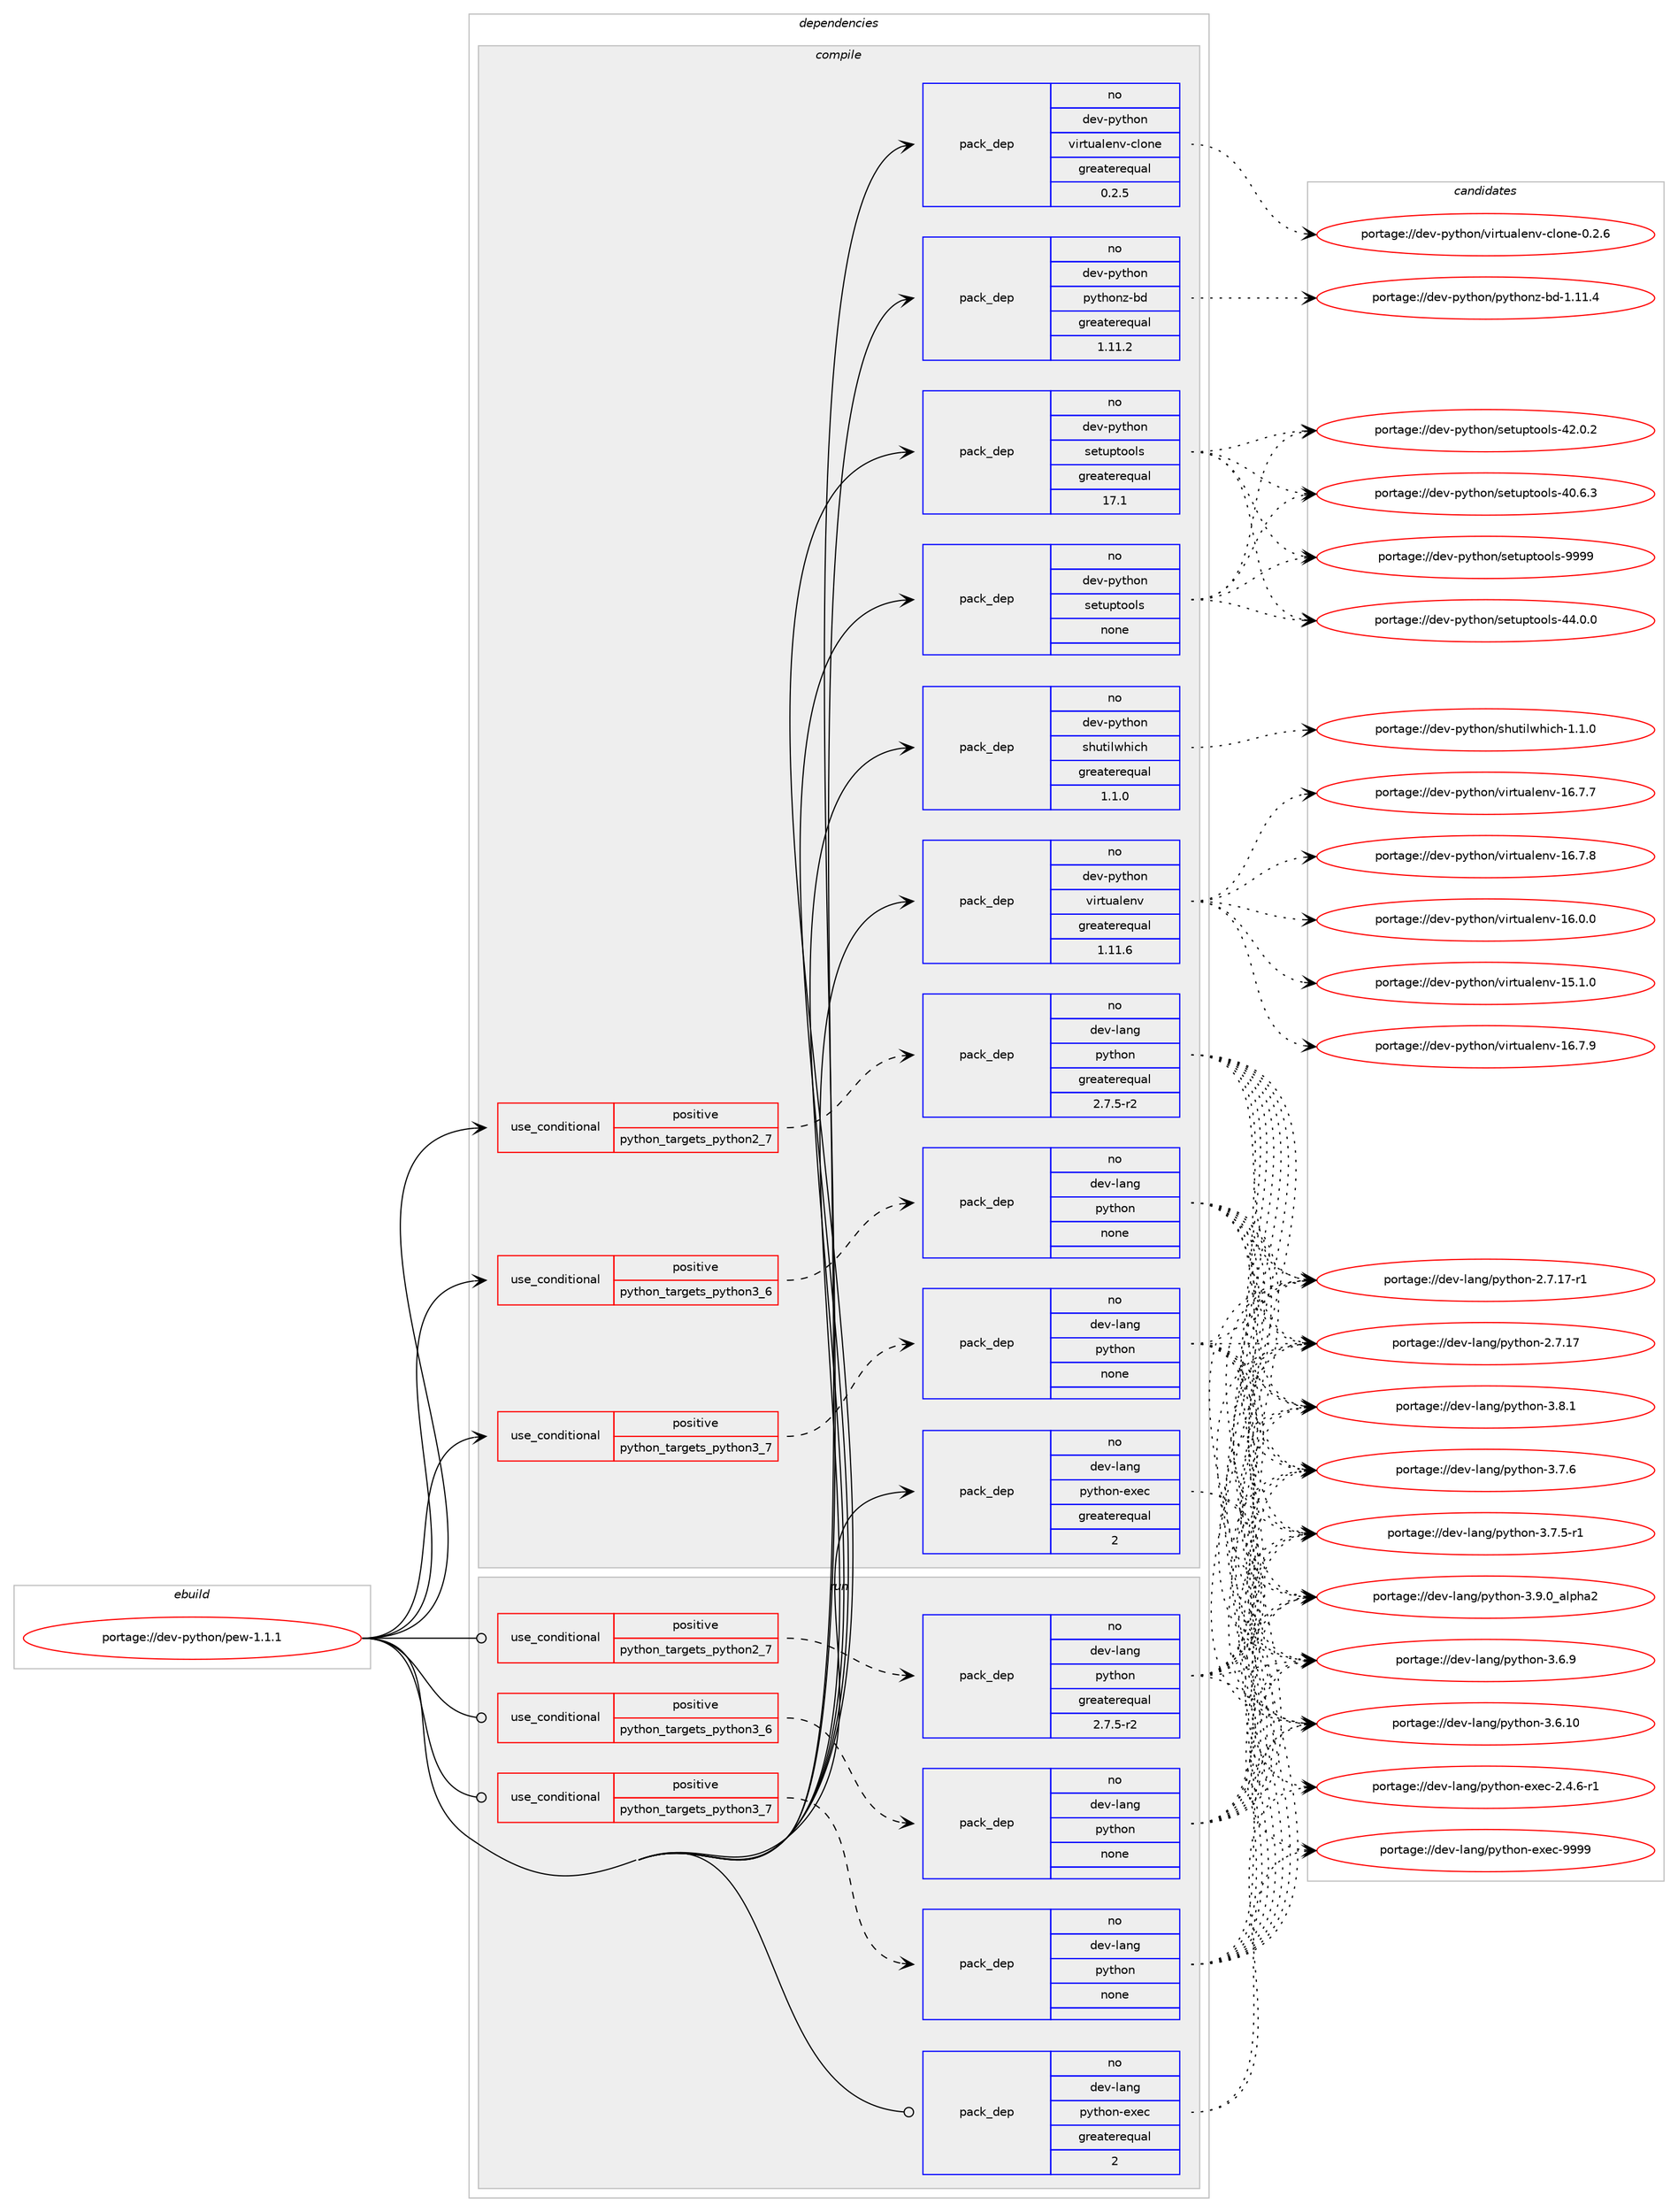 digraph prolog {

# *************
# Graph options
# *************

newrank=true;
concentrate=true;
compound=true;
graph [rankdir=LR,fontname=Helvetica,fontsize=10,ranksep=1.5];#, ranksep=2.5, nodesep=0.2];
edge  [arrowhead=vee];
node  [fontname=Helvetica,fontsize=10];

# **********
# The ebuild
# **********

subgraph cluster_leftcol {
color=gray;
rank=same;
label=<<i>ebuild</i>>;
id [label="portage://dev-python/pew-1.1.1", color=red, width=4, href="../dev-python/pew-1.1.1.svg"];
}

# ****************
# The dependencies
# ****************

subgraph cluster_midcol {
color=gray;
label=<<i>dependencies</i>>;
subgraph cluster_compile {
fillcolor="#eeeeee";
style=filled;
label=<<i>compile</i>>;
subgraph cond110998 {
dependency442740 [label=<<TABLE BORDER="0" CELLBORDER="1" CELLSPACING="0" CELLPADDING="4"><TR><TD ROWSPAN="3" CELLPADDING="10">use_conditional</TD></TR><TR><TD>positive</TD></TR><TR><TD>python_targets_python2_7</TD></TR></TABLE>>, shape=none, color=red];
subgraph pack326800 {
dependency442741 [label=<<TABLE BORDER="0" CELLBORDER="1" CELLSPACING="0" CELLPADDING="4" WIDTH="220"><TR><TD ROWSPAN="6" CELLPADDING="30">pack_dep</TD></TR><TR><TD WIDTH="110">no</TD></TR><TR><TD>dev-lang</TD></TR><TR><TD>python</TD></TR><TR><TD>greaterequal</TD></TR><TR><TD>2.7.5-r2</TD></TR></TABLE>>, shape=none, color=blue];
}
dependency442740:e -> dependency442741:w [weight=20,style="dashed",arrowhead="vee"];
}
id:e -> dependency442740:w [weight=20,style="solid",arrowhead="vee"];
subgraph cond110999 {
dependency442742 [label=<<TABLE BORDER="0" CELLBORDER="1" CELLSPACING="0" CELLPADDING="4"><TR><TD ROWSPAN="3" CELLPADDING="10">use_conditional</TD></TR><TR><TD>positive</TD></TR><TR><TD>python_targets_python3_6</TD></TR></TABLE>>, shape=none, color=red];
subgraph pack326801 {
dependency442743 [label=<<TABLE BORDER="0" CELLBORDER="1" CELLSPACING="0" CELLPADDING="4" WIDTH="220"><TR><TD ROWSPAN="6" CELLPADDING="30">pack_dep</TD></TR><TR><TD WIDTH="110">no</TD></TR><TR><TD>dev-lang</TD></TR><TR><TD>python</TD></TR><TR><TD>none</TD></TR><TR><TD></TD></TR></TABLE>>, shape=none, color=blue];
}
dependency442742:e -> dependency442743:w [weight=20,style="dashed",arrowhead="vee"];
}
id:e -> dependency442742:w [weight=20,style="solid",arrowhead="vee"];
subgraph cond111000 {
dependency442744 [label=<<TABLE BORDER="0" CELLBORDER="1" CELLSPACING="0" CELLPADDING="4"><TR><TD ROWSPAN="3" CELLPADDING="10">use_conditional</TD></TR><TR><TD>positive</TD></TR><TR><TD>python_targets_python3_7</TD></TR></TABLE>>, shape=none, color=red];
subgraph pack326802 {
dependency442745 [label=<<TABLE BORDER="0" CELLBORDER="1" CELLSPACING="0" CELLPADDING="4" WIDTH="220"><TR><TD ROWSPAN="6" CELLPADDING="30">pack_dep</TD></TR><TR><TD WIDTH="110">no</TD></TR><TR><TD>dev-lang</TD></TR><TR><TD>python</TD></TR><TR><TD>none</TD></TR><TR><TD></TD></TR></TABLE>>, shape=none, color=blue];
}
dependency442744:e -> dependency442745:w [weight=20,style="dashed",arrowhead="vee"];
}
id:e -> dependency442744:w [weight=20,style="solid",arrowhead="vee"];
subgraph pack326803 {
dependency442746 [label=<<TABLE BORDER="0" CELLBORDER="1" CELLSPACING="0" CELLPADDING="4" WIDTH="220"><TR><TD ROWSPAN="6" CELLPADDING="30">pack_dep</TD></TR><TR><TD WIDTH="110">no</TD></TR><TR><TD>dev-lang</TD></TR><TR><TD>python-exec</TD></TR><TR><TD>greaterequal</TD></TR><TR><TD>2</TD></TR></TABLE>>, shape=none, color=blue];
}
id:e -> dependency442746:w [weight=20,style="solid",arrowhead="vee"];
subgraph pack326804 {
dependency442747 [label=<<TABLE BORDER="0" CELLBORDER="1" CELLSPACING="0" CELLPADDING="4" WIDTH="220"><TR><TD ROWSPAN="6" CELLPADDING="30">pack_dep</TD></TR><TR><TD WIDTH="110">no</TD></TR><TR><TD>dev-python</TD></TR><TR><TD>pythonz-bd</TD></TR><TR><TD>greaterequal</TD></TR><TR><TD>1.11.2</TD></TR></TABLE>>, shape=none, color=blue];
}
id:e -> dependency442747:w [weight=20,style="solid",arrowhead="vee"];
subgraph pack326805 {
dependency442748 [label=<<TABLE BORDER="0" CELLBORDER="1" CELLSPACING="0" CELLPADDING="4" WIDTH="220"><TR><TD ROWSPAN="6" CELLPADDING="30">pack_dep</TD></TR><TR><TD WIDTH="110">no</TD></TR><TR><TD>dev-python</TD></TR><TR><TD>setuptools</TD></TR><TR><TD>greaterequal</TD></TR><TR><TD>17.1</TD></TR></TABLE>>, shape=none, color=blue];
}
id:e -> dependency442748:w [weight=20,style="solid",arrowhead="vee"];
subgraph pack326806 {
dependency442749 [label=<<TABLE BORDER="0" CELLBORDER="1" CELLSPACING="0" CELLPADDING="4" WIDTH="220"><TR><TD ROWSPAN="6" CELLPADDING="30">pack_dep</TD></TR><TR><TD WIDTH="110">no</TD></TR><TR><TD>dev-python</TD></TR><TR><TD>setuptools</TD></TR><TR><TD>none</TD></TR><TR><TD></TD></TR></TABLE>>, shape=none, color=blue];
}
id:e -> dependency442749:w [weight=20,style="solid",arrowhead="vee"];
subgraph pack326807 {
dependency442750 [label=<<TABLE BORDER="0" CELLBORDER="1" CELLSPACING="0" CELLPADDING="4" WIDTH="220"><TR><TD ROWSPAN="6" CELLPADDING="30">pack_dep</TD></TR><TR><TD WIDTH="110">no</TD></TR><TR><TD>dev-python</TD></TR><TR><TD>shutilwhich</TD></TR><TR><TD>greaterequal</TD></TR><TR><TD>1.1.0</TD></TR></TABLE>>, shape=none, color=blue];
}
id:e -> dependency442750:w [weight=20,style="solid",arrowhead="vee"];
subgraph pack326808 {
dependency442751 [label=<<TABLE BORDER="0" CELLBORDER="1" CELLSPACING="0" CELLPADDING="4" WIDTH="220"><TR><TD ROWSPAN="6" CELLPADDING="30">pack_dep</TD></TR><TR><TD WIDTH="110">no</TD></TR><TR><TD>dev-python</TD></TR><TR><TD>virtualenv</TD></TR><TR><TD>greaterequal</TD></TR><TR><TD>1.11.6</TD></TR></TABLE>>, shape=none, color=blue];
}
id:e -> dependency442751:w [weight=20,style="solid",arrowhead="vee"];
subgraph pack326809 {
dependency442752 [label=<<TABLE BORDER="0" CELLBORDER="1" CELLSPACING="0" CELLPADDING="4" WIDTH="220"><TR><TD ROWSPAN="6" CELLPADDING="30">pack_dep</TD></TR><TR><TD WIDTH="110">no</TD></TR><TR><TD>dev-python</TD></TR><TR><TD>virtualenv-clone</TD></TR><TR><TD>greaterequal</TD></TR><TR><TD>0.2.5</TD></TR></TABLE>>, shape=none, color=blue];
}
id:e -> dependency442752:w [weight=20,style="solid",arrowhead="vee"];
}
subgraph cluster_compileandrun {
fillcolor="#eeeeee";
style=filled;
label=<<i>compile and run</i>>;
}
subgraph cluster_run {
fillcolor="#eeeeee";
style=filled;
label=<<i>run</i>>;
subgraph cond111001 {
dependency442753 [label=<<TABLE BORDER="0" CELLBORDER="1" CELLSPACING="0" CELLPADDING="4"><TR><TD ROWSPAN="3" CELLPADDING="10">use_conditional</TD></TR><TR><TD>positive</TD></TR><TR><TD>python_targets_python2_7</TD></TR></TABLE>>, shape=none, color=red];
subgraph pack326810 {
dependency442754 [label=<<TABLE BORDER="0" CELLBORDER="1" CELLSPACING="0" CELLPADDING="4" WIDTH="220"><TR><TD ROWSPAN="6" CELLPADDING="30">pack_dep</TD></TR><TR><TD WIDTH="110">no</TD></TR><TR><TD>dev-lang</TD></TR><TR><TD>python</TD></TR><TR><TD>greaterequal</TD></TR><TR><TD>2.7.5-r2</TD></TR></TABLE>>, shape=none, color=blue];
}
dependency442753:e -> dependency442754:w [weight=20,style="dashed",arrowhead="vee"];
}
id:e -> dependency442753:w [weight=20,style="solid",arrowhead="odot"];
subgraph cond111002 {
dependency442755 [label=<<TABLE BORDER="0" CELLBORDER="1" CELLSPACING="0" CELLPADDING="4"><TR><TD ROWSPAN="3" CELLPADDING="10">use_conditional</TD></TR><TR><TD>positive</TD></TR><TR><TD>python_targets_python3_6</TD></TR></TABLE>>, shape=none, color=red];
subgraph pack326811 {
dependency442756 [label=<<TABLE BORDER="0" CELLBORDER="1" CELLSPACING="0" CELLPADDING="4" WIDTH="220"><TR><TD ROWSPAN="6" CELLPADDING="30">pack_dep</TD></TR><TR><TD WIDTH="110">no</TD></TR><TR><TD>dev-lang</TD></TR><TR><TD>python</TD></TR><TR><TD>none</TD></TR><TR><TD></TD></TR></TABLE>>, shape=none, color=blue];
}
dependency442755:e -> dependency442756:w [weight=20,style="dashed",arrowhead="vee"];
}
id:e -> dependency442755:w [weight=20,style="solid",arrowhead="odot"];
subgraph cond111003 {
dependency442757 [label=<<TABLE BORDER="0" CELLBORDER="1" CELLSPACING="0" CELLPADDING="4"><TR><TD ROWSPAN="3" CELLPADDING="10">use_conditional</TD></TR><TR><TD>positive</TD></TR><TR><TD>python_targets_python3_7</TD></TR></TABLE>>, shape=none, color=red];
subgraph pack326812 {
dependency442758 [label=<<TABLE BORDER="0" CELLBORDER="1" CELLSPACING="0" CELLPADDING="4" WIDTH="220"><TR><TD ROWSPAN="6" CELLPADDING="30">pack_dep</TD></TR><TR><TD WIDTH="110">no</TD></TR><TR><TD>dev-lang</TD></TR><TR><TD>python</TD></TR><TR><TD>none</TD></TR><TR><TD></TD></TR></TABLE>>, shape=none, color=blue];
}
dependency442757:e -> dependency442758:w [weight=20,style="dashed",arrowhead="vee"];
}
id:e -> dependency442757:w [weight=20,style="solid",arrowhead="odot"];
subgraph pack326813 {
dependency442759 [label=<<TABLE BORDER="0" CELLBORDER="1" CELLSPACING="0" CELLPADDING="4" WIDTH="220"><TR><TD ROWSPAN="6" CELLPADDING="30">pack_dep</TD></TR><TR><TD WIDTH="110">no</TD></TR><TR><TD>dev-lang</TD></TR><TR><TD>python-exec</TD></TR><TR><TD>greaterequal</TD></TR><TR><TD>2</TD></TR></TABLE>>, shape=none, color=blue];
}
id:e -> dependency442759:w [weight=20,style="solid",arrowhead="odot"];
}
}

# **************
# The candidates
# **************

subgraph cluster_choices {
rank=same;
color=gray;
label=<<i>candidates</i>>;

subgraph choice326800 {
color=black;
nodesep=1;
choice10010111845108971101034711212111610411111045514657464895971081121049750 [label="portage://dev-lang/python-3.9.0_alpha2", color=red, width=4,href="../dev-lang/python-3.9.0_alpha2.svg"];
choice100101118451089711010347112121116104111110455146564649 [label="portage://dev-lang/python-3.8.1", color=red, width=4,href="../dev-lang/python-3.8.1.svg"];
choice100101118451089711010347112121116104111110455146554654 [label="portage://dev-lang/python-3.7.6", color=red, width=4,href="../dev-lang/python-3.7.6.svg"];
choice1001011184510897110103471121211161041111104551465546534511449 [label="portage://dev-lang/python-3.7.5-r1", color=red, width=4,href="../dev-lang/python-3.7.5-r1.svg"];
choice100101118451089711010347112121116104111110455146544657 [label="portage://dev-lang/python-3.6.9", color=red, width=4,href="../dev-lang/python-3.6.9.svg"];
choice10010111845108971101034711212111610411111045514654464948 [label="portage://dev-lang/python-3.6.10", color=red, width=4,href="../dev-lang/python-3.6.10.svg"];
choice100101118451089711010347112121116104111110455046554649554511449 [label="portage://dev-lang/python-2.7.17-r1", color=red, width=4,href="../dev-lang/python-2.7.17-r1.svg"];
choice10010111845108971101034711212111610411111045504655464955 [label="portage://dev-lang/python-2.7.17", color=red, width=4,href="../dev-lang/python-2.7.17.svg"];
dependency442741:e -> choice10010111845108971101034711212111610411111045514657464895971081121049750:w [style=dotted,weight="100"];
dependency442741:e -> choice100101118451089711010347112121116104111110455146564649:w [style=dotted,weight="100"];
dependency442741:e -> choice100101118451089711010347112121116104111110455146554654:w [style=dotted,weight="100"];
dependency442741:e -> choice1001011184510897110103471121211161041111104551465546534511449:w [style=dotted,weight="100"];
dependency442741:e -> choice100101118451089711010347112121116104111110455146544657:w [style=dotted,weight="100"];
dependency442741:e -> choice10010111845108971101034711212111610411111045514654464948:w [style=dotted,weight="100"];
dependency442741:e -> choice100101118451089711010347112121116104111110455046554649554511449:w [style=dotted,weight="100"];
dependency442741:e -> choice10010111845108971101034711212111610411111045504655464955:w [style=dotted,weight="100"];
}
subgraph choice326801 {
color=black;
nodesep=1;
choice10010111845108971101034711212111610411111045514657464895971081121049750 [label="portage://dev-lang/python-3.9.0_alpha2", color=red, width=4,href="../dev-lang/python-3.9.0_alpha2.svg"];
choice100101118451089711010347112121116104111110455146564649 [label="portage://dev-lang/python-3.8.1", color=red, width=4,href="../dev-lang/python-3.8.1.svg"];
choice100101118451089711010347112121116104111110455146554654 [label="portage://dev-lang/python-3.7.6", color=red, width=4,href="../dev-lang/python-3.7.6.svg"];
choice1001011184510897110103471121211161041111104551465546534511449 [label="portage://dev-lang/python-3.7.5-r1", color=red, width=4,href="../dev-lang/python-3.7.5-r1.svg"];
choice100101118451089711010347112121116104111110455146544657 [label="portage://dev-lang/python-3.6.9", color=red, width=4,href="../dev-lang/python-3.6.9.svg"];
choice10010111845108971101034711212111610411111045514654464948 [label="portage://dev-lang/python-3.6.10", color=red, width=4,href="../dev-lang/python-3.6.10.svg"];
choice100101118451089711010347112121116104111110455046554649554511449 [label="portage://dev-lang/python-2.7.17-r1", color=red, width=4,href="../dev-lang/python-2.7.17-r1.svg"];
choice10010111845108971101034711212111610411111045504655464955 [label="portage://dev-lang/python-2.7.17", color=red, width=4,href="../dev-lang/python-2.7.17.svg"];
dependency442743:e -> choice10010111845108971101034711212111610411111045514657464895971081121049750:w [style=dotted,weight="100"];
dependency442743:e -> choice100101118451089711010347112121116104111110455146564649:w [style=dotted,weight="100"];
dependency442743:e -> choice100101118451089711010347112121116104111110455146554654:w [style=dotted,weight="100"];
dependency442743:e -> choice1001011184510897110103471121211161041111104551465546534511449:w [style=dotted,weight="100"];
dependency442743:e -> choice100101118451089711010347112121116104111110455146544657:w [style=dotted,weight="100"];
dependency442743:e -> choice10010111845108971101034711212111610411111045514654464948:w [style=dotted,weight="100"];
dependency442743:e -> choice100101118451089711010347112121116104111110455046554649554511449:w [style=dotted,weight="100"];
dependency442743:e -> choice10010111845108971101034711212111610411111045504655464955:w [style=dotted,weight="100"];
}
subgraph choice326802 {
color=black;
nodesep=1;
choice10010111845108971101034711212111610411111045514657464895971081121049750 [label="portage://dev-lang/python-3.9.0_alpha2", color=red, width=4,href="../dev-lang/python-3.9.0_alpha2.svg"];
choice100101118451089711010347112121116104111110455146564649 [label="portage://dev-lang/python-3.8.1", color=red, width=4,href="../dev-lang/python-3.8.1.svg"];
choice100101118451089711010347112121116104111110455146554654 [label="portage://dev-lang/python-3.7.6", color=red, width=4,href="../dev-lang/python-3.7.6.svg"];
choice1001011184510897110103471121211161041111104551465546534511449 [label="portage://dev-lang/python-3.7.5-r1", color=red, width=4,href="../dev-lang/python-3.7.5-r1.svg"];
choice100101118451089711010347112121116104111110455146544657 [label="portage://dev-lang/python-3.6.9", color=red, width=4,href="../dev-lang/python-3.6.9.svg"];
choice10010111845108971101034711212111610411111045514654464948 [label="portage://dev-lang/python-3.6.10", color=red, width=4,href="../dev-lang/python-3.6.10.svg"];
choice100101118451089711010347112121116104111110455046554649554511449 [label="portage://dev-lang/python-2.7.17-r1", color=red, width=4,href="../dev-lang/python-2.7.17-r1.svg"];
choice10010111845108971101034711212111610411111045504655464955 [label="portage://dev-lang/python-2.7.17", color=red, width=4,href="../dev-lang/python-2.7.17.svg"];
dependency442745:e -> choice10010111845108971101034711212111610411111045514657464895971081121049750:w [style=dotted,weight="100"];
dependency442745:e -> choice100101118451089711010347112121116104111110455146564649:w [style=dotted,weight="100"];
dependency442745:e -> choice100101118451089711010347112121116104111110455146554654:w [style=dotted,weight="100"];
dependency442745:e -> choice1001011184510897110103471121211161041111104551465546534511449:w [style=dotted,weight="100"];
dependency442745:e -> choice100101118451089711010347112121116104111110455146544657:w [style=dotted,weight="100"];
dependency442745:e -> choice10010111845108971101034711212111610411111045514654464948:w [style=dotted,weight="100"];
dependency442745:e -> choice100101118451089711010347112121116104111110455046554649554511449:w [style=dotted,weight="100"];
dependency442745:e -> choice10010111845108971101034711212111610411111045504655464955:w [style=dotted,weight="100"];
}
subgraph choice326803 {
color=black;
nodesep=1;
choice10010111845108971101034711212111610411111045101120101994557575757 [label="portage://dev-lang/python-exec-9999", color=red, width=4,href="../dev-lang/python-exec-9999.svg"];
choice10010111845108971101034711212111610411111045101120101994550465246544511449 [label="portage://dev-lang/python-exec-2.4.6-r1", color=red, width=4,href="../dev-lang/python-exec-2.4.6-r1.svg"];
dependency442746:e -> choice10010111845108971101034711212111610411111045101120101994557575757:w [style=dotted,weight="100"];
dependency442746:e -> choice10010111845108971101034711212111610411111045101120101994550465246544511449:w [style=dotted,weight="100"];
}
subgraph choice326804 {
color=black;
nodesep=1;
choice1001011184511212111610411111047112121116104111110122459810045494649494652 [label="portage://dev-python/pythonz-bd-1.11.4", color=red, width=4,href="../dev-python/pythonz-bd-1.11.4.svg"];
dependency442747:e -> choice1001011184511212111610411111047112121116104111110122459810045494649494652:w [style=dotted,weight="100"];
}
subgraph choice326805 {
color=black;
nodesep=1;
choice10010111845112121116104111110471151011161171121161111111081154557575757 [label="portage://dev-python/setuptools-9999", color=red, width=4,href="../dev-python/setuptools-9999.svg"];
choice100101118451121211161041111104711510111611711211611111110811545525246484648 [label="portage://dev-python/setuptools-44.0.0", color=red, width=4,href="../dev-python/setuptools-44.0.0.svg"];
choice100101118451121211161041111104711510111611711211611111110811545525046484650 [label="portage://dev-python/setuptools-42.0.2", color=red, width=4,href="../dev-python/setuptools-42.0.2.svg"];
choice100101118451121211161041111104711510111611711211611111110811545524846544651 [label="portage://dev-python/setuptools-40.6.3", color=red, width=4,href="../dev-python/setuptools-40.6.3.svg"];
dependency442748:e -> choice10010111845112121116104111110471151011161171121161111111081154557575757:w [style=dotted,weight="100"];
dependency442748:e -> choice100101118451121211161041111104711510111611711211611111110811545525246484648:w [style=dotted,weight="100"];
dependency442748:e -> choice100101118451121211161041111104711510111611711211611111110811545525046484650:w [style=dotted,weight="100"];
dependency442748:e -> choice100101118451121211161041111104711510111611711211611111110811545524846544651:w [style=dotted,weight="100"];
}
subgraph choice326806 {
color=black;
nodesep=1;
choice10010111845112121116104111110471151011161171121161111111081154557575757 [label="portage://dev-python/setuptools-9999", color=red, width=4,href="../dev-python/setuptools-9999.svg"];
choice100101118451121211161041111104711510111611711211611111110811545525246484648 [label="portage://dev-python/setuptools-44.0.0", color=red, width=4,href="../dev-python/setuptools-44.0.0.svg"];
choice100101118451121211161041111104711510111611711211611111110811545525046484650 [label="portage://dev-python/setuptools-42.0.2", color=red, width=4,href="../dev-python/setuptools-42.0.2.svg"];
choice100101118451121211161041111104711510111611711211611111110811545524846544651 [label="portage://dev-python/setuptools-40.6.3", color=red, width=4,href="../dev-python/setuptools-40.6.3.svg"];
dependency442749:e -> choice10010111845112121116104111110471151011161171121161111111081154557575757:w [style=dotted,weight="100"];
dependency442749:e -> choice100101118451121211161041111104711510111611711211611111110811545525246484648:w [style=dotted,weight="100"];
dependency442749:e -> choice100101118451121211161041111104711510111611711211611111110811545525046484650:w [style=dotted,weight="100"];
dependency442749:e -> choice100101118451121211161041111104711510111611711211611111110811545524846544651:w [style=dotted,weight="100"];
}
subgraph choice326807 {
color=black;
nodesep=1;
choice100101118451121211161041111104711510411711610510811910410599104454946494648 [label="portage://dev-python/shutilwhich-1.1.0", color=red, width=4,href="../dev-python/shutilwhich-1.1.0.svg"];
dependency442750:e -> choice100101118451121211161041111104711510411711610510811910410599104454946494648:w [style=dotted,weight="100"];
}
subgraph choice326808 {
color=black;
nodesep=1;
choice10010111845112121116104111110471181051141161179710810111011845495446554657 [label="portage://dev-python/virtualenv-16.7.9", color=red, width=4,href="../dev-python/virtualenv-16.7.9.svg"];
choice10010111845112121116104111110471181051141161179710810111011845495446554656 [label="portage://dev-python/virtualenv-16.7.8", color=red, width=4,href="../dev-python/virtualenv-16.7.8.svg"];
choice10010111845112121116104111110471181051141161179710810111011845495446554655 [label="portage://dev-python/virtualenv-16.7.7", color=red, width=4,href="../dev-python/virtualenv-16.7.7.svg"];
choice10010111845112121116104111110471181051141161179710810111011845495446484648 [label="portage://dev-python/virtualenv-16.0.0", color=red, width=4,href="../dev-python/virtualenv-16.0.0.svg"];
choice10010111845112121116104111110471181051141161179710810111011845495346494648 [label="portage://dev-python/virtualenv-15.1.0", color=red, width=4,href="../dev-python/virtualenv-15.1.0.svg"];
dependency442751:e -> choice10010111845112121116104111110471181051141161179710810111011845495446554657:w [style=dotted,weight="100"];
dependency442751:e -> choice10010111845112121116104111110471181051141161179710810111011845495446554656:w [style=dotted,weight="100"];
dependency442751:e -> choice10010111845112121116104111110471181051141161179710810111011845495446554655:w [style=dotted,weight="100"];
dependency442751:e -> choice10010111845112121116104111110471181051141161179710810111011845495446484648:w [style=dotted,weight="100"];
dependency442751:e -> choice10010111845112121116104111110471181051141161179710810111011845495346494648:w [style=dotted,weight="100"];
}
subgraph choice326809 {
color=black;
nodesep=1;
choice1001011184511212111610411111047118105114116117971081011101184599108111110101454846504654 [label="portage://dev-python/virtualenv-clone-0.2.6", color=red, width=4,href="../dev-python/virtualenv-clone-0.2.6.svg"];
dependency442752:e -> choice1001011184511212111610411111047118105114116117971081011101184599108111110101454846504654:w [style=dotted,weight="100"];
}
subgraph choice326810 {
color=black;
nodesep=1;
choice10010111845108971101034711212111610411111045514657464895971081121049750 [label="portage://dev-lang/python-3.9.0_alpha2", color=red, width=4,href="../dev-lang/python-3.9.0_alpha2.svg"];
choice100101118451089711010347112121116104111110455146564649 [label="portage://dev-lang/python-3.8.1", color=red, width=4,href="../dev-lang/python-3.8.1.svg"];
choice100101118451089711010347112121116104111110455146554654 [label="portage://dev-lang/python-3.7.6", color=red, width=4,href="../dev-lang/python-3.7.6.svg"];
choice1001011184510897110103471121211161041111104551465546534511449 [label="portage://dev-lang/python-3.7.5-r1", color=red, width=4,href="../dev-lang/python-3.7.5-r1.svg"];
choice100101118451089711010347112121116104111110455146544657 [label="portage://dev-lang/python-3.6.9", color=red, width=4,href="../dev-lang/python-3.6.9.svg"];
choice10010111845108971101034711212111610411111045514654464948 [label="portage://dev-lang/python-3.6.10", color=red, width=4,href="../dev-lang/python-3.6.10.svg"];
choice100101118451089711010347112121116104111110455046554649554511449 [label="portage://dev-lang/python-2.7.17-r1", color=red, width=4,href="../dev-lang/python-2.7.17-r1.svg"];
choice10010111845108971101034711212111610411111045504655464955 [label="portage://dev-lang/python-2.7.17", color=red, width=4,href="../dev-lang/python-2.7.17.svg"];
dependency442754:e -> choice10010111845108971101034711212111610411111045514657464895971081121049750:w [style=dotted,weight="100"];
dependency442754:e -> choice100101118451089711010347112121116104111110455146564649:w [style=dotted,weight="100"];
dependency442754:e -> choice100101118451089711010347112121116104111110455146554654:w [style=dotted,weight="100"];
dependency442754:e -> choice1001011184510897110103471121211161041111104551465546534511449:w [style=dotted,weight="100"];
dependency442754:e -> choice100101118451089711010347112121116104111110455146544657:w [style=dotted,weight="100"];
dependency442754:e -> choice10010111845108971101034711212111610411111045514654464948:w [style=dotted,weight="100"];
dependency442754:e -> choice100101118451089711010347112121116104111110455046554649554511449:w [style=dotted,weight="100"];
dependency442754:e -> choice10010111845108971101034711212111610411111045504655464955:w [style=dotted,weight="100"];
}
subgraph choice326811 {
color=black;
nodesep=1;
choice10010111845108971101034711212111610411111045514657464895971081121049750 [label="portage://dev-lang/python-3.9.0_alpha2", color=red, width=4,href="../dev-lang/python-3.9.0_alpha2.svg"];
choice100101118451089711010347112121116104111110455146564649 [label="portage://dev-lang/python-3.8.1", color=red, width=4,href="../dev-lang/python-3.8.1.svg"];
choice100101118451089711010347112121116104111110455146554654 [label="portage://dev-lang/python-3.7.6", color=red, width=4,href="../dev-lang/python-3.7.6.svg"];
choice1001011184510897110103471121211161041111104551465546534511449 [label="portage://dev-lang/python-3.7.5-r1", color=red, width=4,href="../dev-lang/python-3.7.5-r1.svg"];
choice100101118451089711010347112121116104111110455146544657 [label="portage://dev-lang/python-3.6.9", color=red, width=4,href="../dev-lang/python-3.6.9.svg"];
choice10010111845108971101034711212111610411111045514654464948 [label="portage://dev-lang/python-3.6.10", color=red, width=4,href="../dev-lang/python-3.6.10.svg"];
choice100101118451089711010347112121116104111110455046554649554511449 [label="portage://dev-lang/python-2.7.17-r1", color=red, width=4,href="../dev-lang/python-2.7.17-r1.svg"];
choice10010111845108971101034711212111610411111045504655464955 [label="portage://dev-lang/python-2.7.17", color=red, width=4,href="../dev-lang/python-2.7.17.svg"];
dependency442756:e -> choice10010111845108971101034711212111610411111045514657464895971081121049750:w [style=dotted,weight="100"];
dependency442756:e -> choice100101118451089711010347112121116104111110455146564649:w [style=dotted,weight="100"];
dependency442756:e -> choice100101118451089711010347112121116104111110455146554654:w [style=dotted,weight="100"];
dependency442756:e -> choice1001011184510897110103471121211161041111104551465546534511449:w [style=dotted,weight="100"];
dependency442756:e -> choice100101118451089711010347112121116104111110455146544657:w [style=dotted,weight="100"];
dependency442756:e -> choice10010111845108971101034711212111610411111045514654464948:w [style=dotted,weight="100"];
dependency442756:e -> choice100101118451089711010347112121116104111110455046554649554511449:w [style=dotted,weight="100"];
dependency442756:e -> choice10010111845108971101034711212111610411111045504655464955:w [style=dotted,weight="100"];
}
subgraph choice326812 {
color=black;
nodesep=1;
choice10010111845108971101034711212111610411111045514657464895971081121049750 [label="portage://dev-lang/python-3.9.0_alpha2", color=red, width=4,href="../dev-lang/python-3.9.0_alpha2.svg"];
choice100101118451089711010347112121116104111110455146564649 [label="portage://dev-lang/python-3.8.1", color=red, width=4,href="../dev-lang/python-3.8.1.svg"];
choice100101118451089711010347112121116104111110455146554654 [label="portage://dev-lang/python-3.7.6", color=red, width=4,href="../dev-lang/python-3.7.6.svg"];
choice1001011184510897110103471121211161041111104551465546534511449 [label="portage://dev-lang/python-3.7.5-r1", color=red, width=4,href="../dev-lang/python-3.7.5-r1.svg"];
choice100101118451089711010347112121116104111110455146544657 [label="portage://dev-lang/python-3.6.9", color=red, width=4,href="../dev-lang/python-3.6.9.svg"];
choice10010111845108971101034711212111610411111045514654464948 [label="portage://dev-lang/python-3.6.10", color=red, width=4,href="../dev-lang/python-3.6.10.svg"];
choice100101118451089711010347112121116104111110455046554649554511449 [label="portage://dev-lang/python-2.7.17-r1", color=red, width=4,href="../dev-lang/python-2.7.17-r1.svg"];
choice10010111845108971101034711212111610411111045504655464955 [label="portage://dev-lang/python-2.7.17", color=red, width=4,href="../dev-lang/python-2.7.17.svg"];
dependency442758:e -> choice10010111845108971101034711212111610411111045514657464895971081121049750:w [style=dotted,weight="100"];
dependency442758:e -> choice100101118451089711010347112121116104111110455146564649:w [style=dotted,weight="100"];
dependency442758:e -> choice100101118451089711010347112121116104111110455146554654:w [style=dotted,weight="100"];
dependency442758:e -> choice1001011184510897110103471121211161041111104551465546534511449:w [style=dotted,weight="100"];
dependency442758:e -> choice100101118451089711010347112121116104111110455146544657:w [style=dotted,weight="100"];
dependency442758:e -> choice10010111845108971101034711212111610411111045514654464948:w [style=dotted,weight="100"];
dependency442758:e -> choice100101118451089711010347112121116104111110455046554649554511449:w [style=dotted,weight="100"];
dependency442758:e -> choice10010111845108971101034711212111610411111045504655464955:w [style=dotted,weight="100"];
}
subgraph choice326813 {
color=black;
nodesep=1;
choice10010111845108971101034711212111610411111045101120101994557575757 [label="portage://dev-lang/python-exec-9999", color=red, width=4,href="../dev-lang/python-exec-9999.svg"];
choice10010111845108971101034711212111610411111045101120101994550465246544511449 [label="portage://dev-lang/python-exec-2.4.6-r1", color=red, width=4,href="../dev-lang/python-exec-2.4.6-r1.svg"];
dependency442759:e -> choice10010111845108971101034711212111610411111045101120101994557575757:w [style=dotted,weight="100"];
dependency442759:e -> choice10010111845108971101034711212111610411111045101120101994550465246544511449:w [style=dotted,weight="100"];
}
}

}

